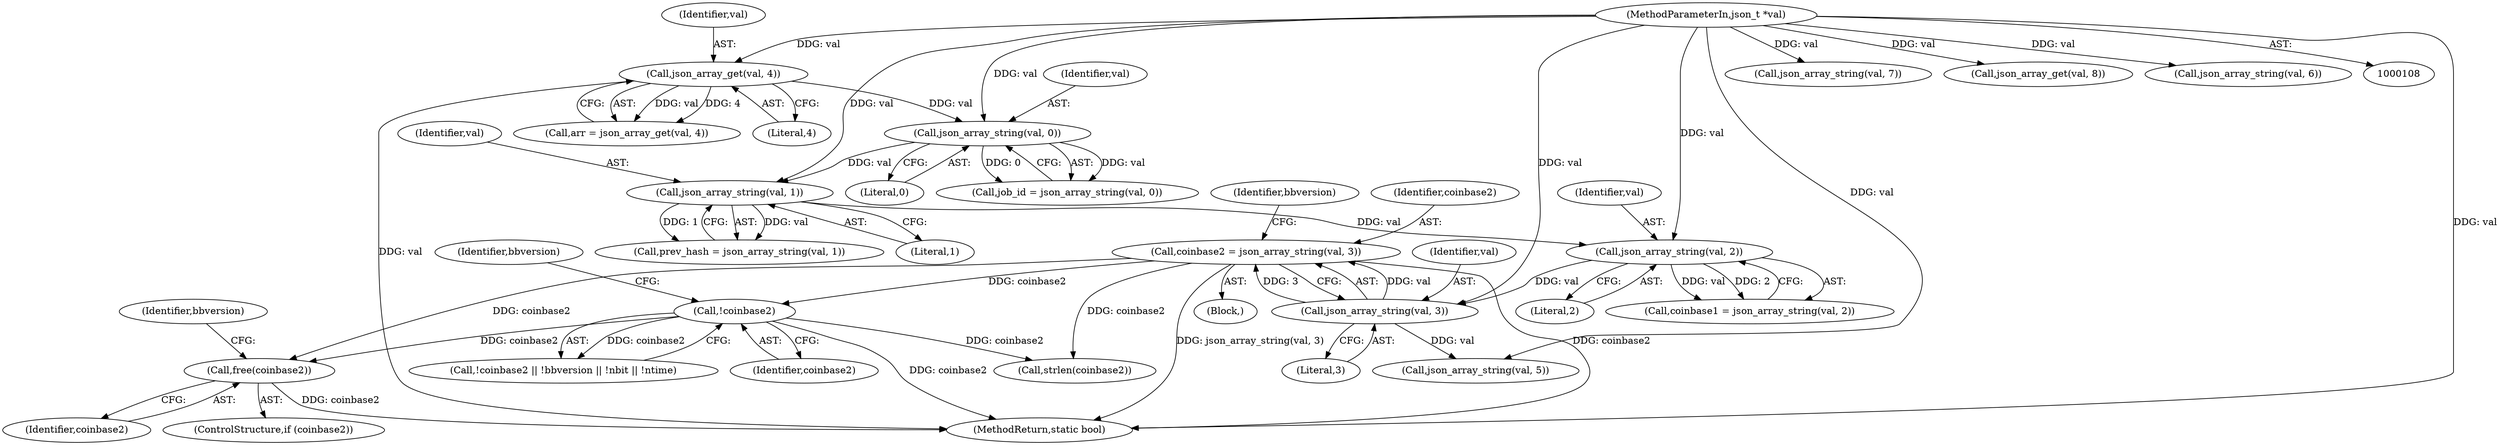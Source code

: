 digraph "0_sgminer_910c36089940e81fb85c65b8e63dcd2fac71470c@pointer" {
"1000227" [label="(Call,free(coinbase2))"];
"1000165" [label="(Call,coinbase2 = json_array_string(val, 3))"];
"1000167" [label="(Call,json_array_string(val, 3))"];
"1000162" [label="(Call,json_array_string(val, 2))"];
"1000157" [label="(Call,json_array_string(val, 1))"];
"1000152" [label="(Call,json_array_string(val, 0))"];
"1000135" [label="(Call,json_array_get(val, 4))"];
"1000110" [label="(MethodParameterIn,json_t *val)"];
"1000202" [label="(Call,!coinbase2)"];
"1000230" [label="(Identifier,bbversion)"];
"1000768" [label="(MethodReturn,static bool)"];
"1000162" [label="(Call,json_array_string(val, 2))"];
"1000155" [label="(Call,prev_hash = json_array_string(val, 1))"];
"1000182" [label="(Call,json_array_string(val, 7))"];
"1000172" [label="(Call,json_array_string(val, 5))"];
"1000166" [label="(Identifier,coinbase2)"];
"1000160" [label="(Call,coinbase1 = json_array_string(val, 2))"];
"1000163" [label="(Identifier,val)"];
"1000169" [label="(Literal,3)"];
"1000168" [label="(Identifier,val)"];
"1000206" [label="(Identifier,bbversion)"];
"1000154" [label="(Literal,0)"];
"1000153" [label="(Identifier,val)"];
"1000152" [label="(Call,json_array_string(val, 0))"];
"1000188" [label="(Call,json_array_get(val, 8))"];
"1000228" [label="(Identifier,coinbase2)"];
"1000135" [label="(Call,json_array_get(val, 4))"];
"1000136" [label="(Identifier,val)"];
"1000203" [label="(Identifier,coinbase2)"];
"1000150" [label="(Call,job_id = json_array_string(val, 0))"];
"1000137" [label="(Literal,4)"];
"1000164" [label="(Literal,2)"];
"1000202" [label="(Call,!coinbase2)"];
"1000167" [label="(Call,json_array_string(val, 3))"];
"1000159" [label="(Literal,1)"];
"1000177" [label="(Call,json_array_string(val, 6))"];
"1000157" [label="(Call,json_array_string(val, 1))"];
"1000201" [label="(Call,!coinbase2 || !bbversion || !nbit || !ntime)"];
"1000225" [label="(ControlStructure,if (coinbase2))"];
"1000133" [label="(Call,arr = json_array_get(val, 4))"];
"1000111" [label="(Block,)"];
"1000171" [label="(Identifier,bbversion)"];
"1000300" [label="(Call,strlen(coinbase2))"];
"1000110" [label="(MethodParameterIn,json_t *val)"];
"1000165" [label="(Call,coinbase2 = json_array_string(val, 3))"];
"1000227" [label="(Call,free(coinbase2))"];
"1000158" [label="(Identifier,val)"];
"1000227" -> "1000225"  [label="AST: "];
"1000227" -> "1000228"  [label="CFG: "];
"1000228" -> "1000227"  [label="AST: "];
"1000230" -> "1000227"  [label="CFG: "];
"1000227" -> "1000768"  [label="DDG: coinbase2"];
"1000165" -> "1000227"  [label="DDG: coinbase2"];
"1000202" -> "1000227"  [label="DDG: coinbase2"];
"1000165" -> "1000111"  [label="AST: "];
"1000165" -> "1000167"  [label="CFG: "];
"1000166" -> "1000165"  [label="AST: "];
"1000167" -> "1000165"  [label="AST: "];
"1000171" -> "1000165"  [label="CFG: "];
"1000165" -> "1000768"  [label="DDG: coinbase2"];
"1000165" -> "1000768"  [label="DDG: json_array_string(val, 3)"];
"1000167" -> "1000165"  [label="DDG: val"];
"1000167" -> "1000165"  [label="DDG: 3"];
"1000165" -> "1000202"  [label="DDG: coinbase2"];
"1000165" -> "1000300"  [label="DDG: coinbase2"];
"1000167" -> "1000169"  [label="CFG: "];
"1000168" -> "1000167"  [label="AST: "];
"1000169" -> "1000167"  [label="AST: "];
"1000162" -> "1000167"  [label="DDG: val"];
"1000110" -> "1000167"  [label="DDG: val"];
"1000167" -> "1000172"  [label="DDG: val"];
"1000162" -> "1000160"  [label="AST: "];
"1000162" -> "1000164"  [label="CFG: "];
"1000163" -> "1000162"  [label="AST: "];
"1000164" -> "1000162"  [label="AST: "];
"1000160" -> "1000162"  [label="CFG: "];
"1000162" -> "1000160"  [label="DDG: val"];
"1000162" -> "1000160"  [label="DDG: 2"];
"1000157" -> "1000162"  [label="DDG: val"];
"1000110" -> "1000162"  [label="DDG: val"];
"1000157" -> "1000155"  [label="AST: "];
"1000157" -> "1000159"  [label="CFG: "];
"1000158" -> "1000157"  [label="AST: "];
"1000159" -> "1000157"  [label="AST: "];
"1000155" -> "1000157"  [label="CFG: "];
"1000157" -> "1000155"  [label="DDG: val"];
"1000157" -> "1000155"  [label="DDG: 1"];
"1000152" -> "1000157"  [label="DDG: val"];
"1000110" -> "1000157"  [label="DDG: val"];
"1000152" -> "1000150"  [label="AST: "];
"1000152" -> "1000154"  [label="CFG: "];
"1000153" -> "1000152"  [label="AST: "];
"1000154" -> "1000152"  [label="AST: "];
"1000150" -> "1000152"  [label="CFG: "];
"1000152" -> "1000150"  [label="DDG: val"];
"1000152" -> "1000150"  [label="DDG: 0"];
"1000135" -> "1000152"  [label="DDG: val"];
"1000110" -> "1000152"  [label="DDG: val"];
"1000135" -> "1000133"  [label="AST: "];
"1000135" -> "1000137"  [label="CFG: "];
"1000136" -> "1000135"  [label="AST: "];
"1000137" -> "1000135"  [label="AST: "];
"1000133" -> "1000135"  [label="CFG: "];
"1000135" -> "1000768"  [label="DDG: val"];
"1000135" -> "1000133"  [label="DDG: val"];
"1000135" -> "1000133"  [label="DDG: 4"];
"1000110" -> "1000135"  [label="DDG: val"];
"1000110" -> "1000108"  [label="AST: "];
"1000110" -> "1000768"  [label="DDG: val"];
"1000110" -> "1000172"  [label="DDG: val"];
"1000110" -> "1000177"  [label="DDG: val"];
"1000110" -> "1000182"  [label="DDG: val"];
"1000110" -> "1000188"  [label="DDG: val"];
"1000202" -> "1000201"  [label="AST: "];
"1000202" -> "1000203"  [label="CFG: "];
"1000203" -> "1000202"  [label="AST: "];
"1000206" -> "1000202"  [label="CFG: "];
"1000201" -> "1000202"  [label="CFG: "];
"1000202" -> "1000768"  [label="DDG: coinbase2"];
"1000202" -> "1000201"  [label="DDG: coinbase2"];
"1000202" -> "1000300"  [label="DDG: coinbase2"];
}
